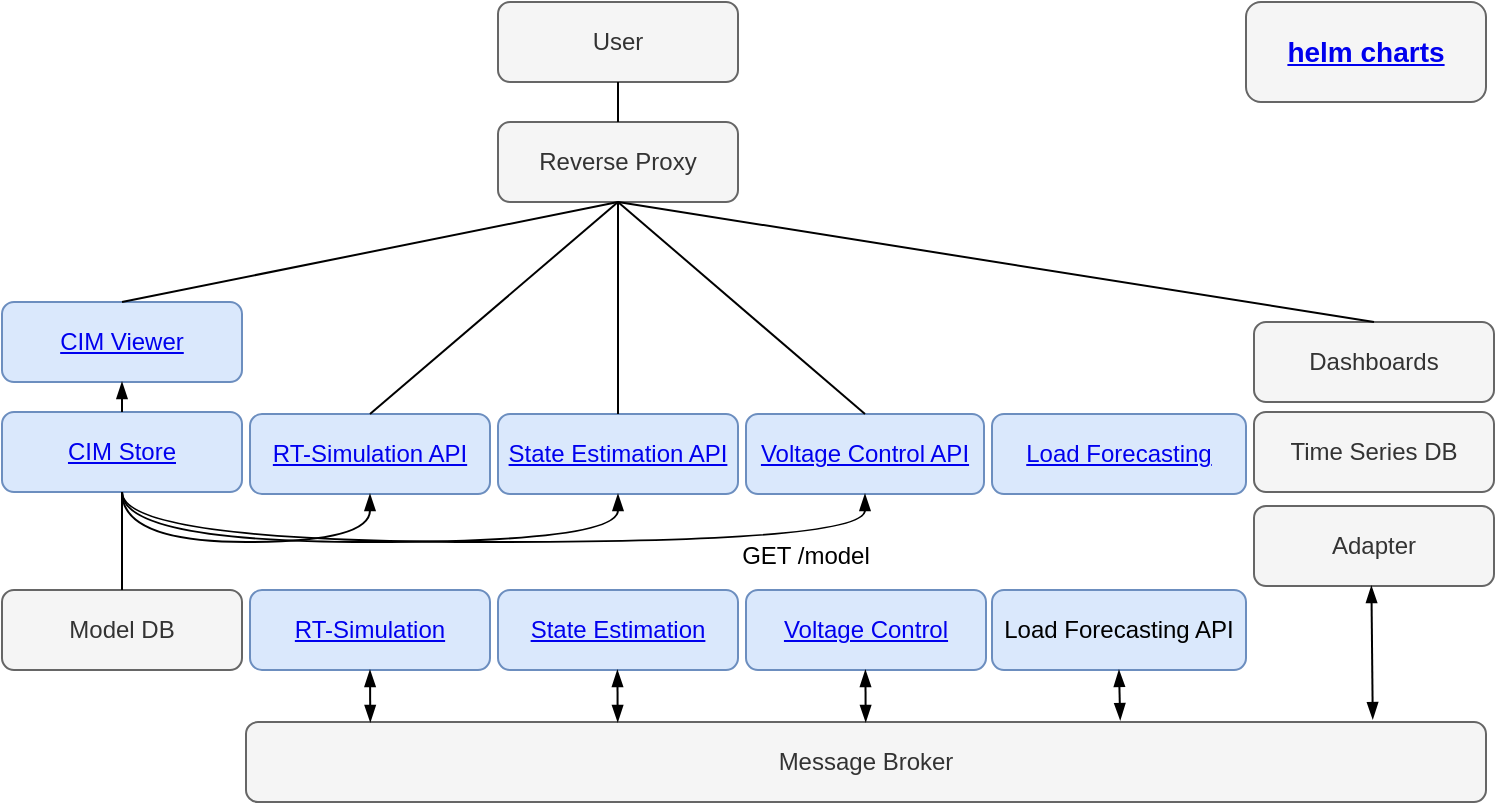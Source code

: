 <mxfile version="14.7.8" type="device"><diagram id="gURdAm7473Kixn--3_pB" name="Page-1"><mxGraphModel dx="1422" dy="737" grid="1" gridSize="10" guides="1" tooltips="1" connect="1" arrows="1" fold="1" page="1" pageScale="1" pageWidth="827" pageHeight="1169" math="0" shadow="0"><root><mxCell id="0"/><mxCell id="1" parent="0"/><mxCell id="arN97vPsORlynmhlWLA5-1" value="&lt;a href=&quot;https://github.com/sogno-platform/dpsim&quot;&gt;RT-Simulation&lt;/a&gt;" style="rounded=1;whiteSpace=wrap;html=1;fillColor=#dae8fc;strokeColor=#6c8ebf;" vertex="1" parent="1"><mxGeometry x="312" y="674" width="120" height="40" as="geometry"/></mxCell><mxCell id="arN97vPsORlynmhlWLA5-2" value="&lt;a href=&quot;https://github.com/sogno-platform/dpsim-service&quot;&gt;RT-Simulation API&lt;/a&gt;" style="rounded=1;whiteSpace=wrap;html=1;fillColor=#dae8fc;strokeColor=#6c8ebf;" vertex="1" parent="1"><mxGeometry x="312" y="586" width="120" height="40" as="geometry"/></mxCell><mxCell id="arN97vPsORlynmhlWLA5-3" value="&lt;a href=&quot;https://github.com/sogno-platform/pyvolt-service&quot;&gt;State Estimation API&lt;/a&gt;" style="rounded=1;whiteSpace=wrap;html=1;fillColor=#dae8fc;strokeColor=#6c8ebf;" vertex="1" parent="1"><mxGeometry x="436" y="586" width="120" height="40" as="geometry"/></mxCell><mxCell id="arN97vPsORlynmhlWLA5-4" value="&lt;a href=&quot;https://github.com/sogno-platform/pyvolt&quot;&gt;State Estimation&lt;/a&gt;" style="rounded=1;whiteSpace=wrap;html=1;fillColor=#dae8fc;strokeColor=#6c8ebf;" vertex="1" parent="1"><mxGeometry x="436" y="674" width="120" height="40" as="geometry"/></mxCell><mxCell id="arN97vPsORlynmhlWLA5-5" value="&lt;a href=&quot;https://github.com/sogno-platform/cim-service&quot;&gt;CIM Store&lt;/a&gt;" style="rounded=1;whiteSpace=wrap;html=1;fillColor=#dae8fc;strokeColor=#6c8ebf;" vertex="1" parent="1"><mxGeometry x="188" y="585" width="120" height="40" as="geometry"/></mxCell><mxCell id="arN97vPsORlynmhlWLA5-6" value="Model DB" style="rounded=1;whiteSpace=wrap;html=1;fillColor=#f5f5f5;strokeColor=#666666;fontColor=#333333;" vertex="1" parent="1"><mxGeometry x="188" y="674" width="120" height="40" as="geometry"/></mxCell><mxCell id="arN97vPsORlynmhlWLA5-7" value="&lt;a href=&quot;https://github.com/sogno-platform/pintura&quot;&gt;CIM Viewer&lt;/a&gt;" style="rounded=1;whiteSpace=wrap;html=1;fillColor=#dae8fc;strokeColor=#6c8ebf;" vertex="1" parent="1"><mxGeometry x="188" y="530" width="120" height="40" as="geometry"/></mxCell><mxCell id="arN97vPsORlynmhlWLA5-8" value="Message Broker" style="rounded=1;whiteSpace=wrap;html=1;fillColor=#f5f5f5;strokeColor=#666666;fontColor=#333333;" vertex="1" parent="1"><mxGeometry x="310" y="740" width="620" height="40" as="geometry"/></mxCell><mxCell id="arN97vPsORlynmhlWLA5-9" value="Adapter" style="rounded=1;whiteSpace=wrap;html=1;fillColor=#f5f5f5;strokeColor=#666666;fontColor=#333333;" vertex="1" parent="1"><mxGeometry x="814" y="632" width="120" height="40" as="geometry"/></mxCell><mxCell id="arN97vPsORlynmhlWLA5-10" value="Time Series DB" style="rounded=1;whiteSpace=wrap;html=1;fillColor=#f5f5f5;strokeColor=#666666;fontColor=#333333;" vertex="1" parent="1"><mxGeometry x="814" y="585" width="120" height="40" as="geometry"/></mxCell><mxCell id="arN97vPsORlynmhlWLA5-11" value="Dashboards" style="rounded=1;whiteSpace=wrap;html=1;fillColor=#f5f5f5;strokeColor=#666666;fontColor=#333333;" vertex="1" parent="1"><mxGeometry x="814" y="540" width="120" height="40" as="geometry"/></mxCell><mxCell id="arN97vPsORlynmhlWLA5-12" value="&lt;a href=&quot;https://github.com/sogno-platform/covee-service&quot;&gt;Voltage Control API&lt;/a&gt;" style="rounded=1;whiteSpace=wrap;html=1;fillColor=#dae8fc;strokeColor=#6c8ebf;" vertex="1" parent="1"><mxGeometry x="560" y="586" width="119" height="40" as="geometry"/></mxCell><mxCell id="arN97vPsORlynmhlWLA5-13" value="&lt;a href=&quot;https://github.com/sogno-platform/covee&quot;&gt;Voltage Control&lt;/a&gt;" style="rounded=1;whiteSpace=wrap;html=1;fillColor=#dae8fc;strokeColor=#6c8ebf;" vertex="1" parent="1"><mxGeometry x="560" y="674" width="120" height="40" as="geometry"/></mxCell><mxCell id="arN97vPsORlynmhlWLA5-14" value="" style="endArrow=blockThin;startArrow=blockThin;html=1;startFill=1;endFill=1;exitX=0.5;exitY=1;exitDx=0;exitDy=0;entryX=0.297;entryY=0;entryDx=0;entryDy=0;entryPerimeter=0;" edge="1" parent="1" source="arN97vPsORlynmhlWLA5-1"><mxGeometry width="50" height="50" relative="1" as="geometry"><mxPoint x="372" y="783" as="sourcePoint"/><mxPoint x="372.14" y="740" as="targetPoint"/></mxGeometry></mxCell><mxCell id="arN97vPsORlynmhlWLA5-15" value="" style="endArrow=blockThin;startArrow=blockThin;html=1;exitX=0.5;exitY=1;exitDx=0;exitDy=0;startFill=1;endFill=1;entryX=0.899;entryY=-0.036;entryDx=0;entryDy=0;entryPerimeter=0;" edge="1" parent="1"><mxGeometry width="50" height="50" relative="1" as="geometry"><mxPoint x="872.71" y="672" as="sourcePoint"/><mxPoint x="873.38" y="738.56" as="targetPoint"/></mxGeometry></mxCell><mxCell id="arN97vPsORlynmhlWLA5-16" value="" style="endArrow=blockThin;startArrow=none;html=1;exitX=0.5;exitY=1;exitDx=0;exitDy=0;startFill=0;endFill=1;edgeStyle=orthogonalEdgeStyle;curved=1;entryX=0.5;entryY=1;entryDx=0;entryDy=0;" edge="1" parent="1" source="arN97vPsORlynmhlWLA5-5" target="arN97vPsORlynmhlWLA5-2"><mxGeometry width="50" height="50" relative="1" as="geometry"><mxPoint x="402" y="545" as="sourcePoint"/><mxPoint x="402" y="520" as="targetPoint"/><Array as="points"><mxPoint x="248" y="650"/><mxPoint x="372" y="650"/></Array></mxGeometry></mxCell><mxCell id="arN97vPsORlynmhlWLA5-17" value="" style="endArrow=blockThin;startArrow=none;html=1;exitX=0.5;exitY=1;exitDx=0;exitDy=0;startFill=0;endFill=1;edgeStyle=orthogonalEdgeStyle;curved=1;entryX=0.5;entryY=1;entryDx=0;entryDy=0;" edge="1" parent="1" source="arN97vPsORlynmhlWLA5-5" target="arN97vPsORlynmhlWLA5-3"><mxGeometry width="50" height="50" relative="1" as="geometry"><mxPoint x="258" y="595" as="sourcePoint"/><mxPoint x="382" y="596" as="targetPoint"/><Array as="points"><mxPoint x="248" y="650"/><mxPoint x="496" y="650"/></Array></mxGeometry></mxCell><mxCell id="arN97vPsORlynmhlWLA5-18" value="GET /model" style="text;html=1;strokeColor=none;fillColor=none;align=center;verticalAlign=middle;whiteSpace=wrap;rounded=0;" vertex="1" parent="1"><mxGeometry x="552" y="647" width="76" height="20" as="geometry"/></mxCell><mxCell id="arN97vPsORlynmhlWLA5-19" value="" style="endArrow=blockThin;html=1;entryX=0.5;entryY=1;entryDx=0;entryDy=0;exitX=0.5;exitY=0;exitDx=0;exitDy=0;endFill=1;" edge="1" parent="1" source="arN97vPsORlynmhlWLA5-5" target="arN97vPsORlynmhlWLA5-7"><mxGeometry width="50" height="50" relative="1" as="geometry"><mxPoint x="482" y="660" as="sourcePoint"/><mxPoint x="532" y="610" as="targetPoint"/></mxGeometry></mxCell><mxCell id="arN97vPsORlynmhlWLA5-20" value="" style="endArrow=blockThin;startArrow=none;html=1;exitX=0.5;exitY=1;exitDx=0;exitDy=0;startFill=0;endFill=1;edgeStyle=orthogonalEdgeStyle;curved=1;entryX=0.5;entryY=1;entryDx=0;entryDy=0;" edge="1" parent="1" source="arN97vPsORlynmhlWLA5-5" target="arN97vPsORlynmhlWLA5-12"><mxGeometry width="50" height="50" relative="1" as="geometry"><mxPoint x="258" y="635" as="sourcePoint"/><mxPoint x="506" y="636" as="targetPoint"/><Array as="points"><mxPoint x="248" y="650"/><mxPoint x="620" y="650"/></Array></mxGeometry></mxCell><mxCell id="arN97vPsORlynmhlWLA5-21" value="" style="endArrow=none;html=1;entryX=0.5;entryY=1;entryDx=0;entryDy=0;exitX=0.5;exitY=0;exitDx=0;exitDy=0;" edge="1" parent="1" source="arN97vPsORlynmhlWLA5-6" target="arN97vPsORlynmhlWLA5-5"><mxGeometry width="50" height="50" relative="1" as="geometry"><mxPoint x="482" y="720" as="sourcePoint"/><mxPoint x="532" y="670" as="targetPoint"/></mxGeometry></mxCell><mxCell id="arN97vPsORlynmhlWLA5-22" value="" style="endArrow=blockThin;startArrow=blockThin;html=1;startFill=1;endFill=1;exitX=0.5;exitY=1;exitDx=0;exitDy=0;entryX=0.297;entryY=0;entryDx=0;entryDy=0;entryPerimeter=0;" edge="1" parent="1"><mxGeometry width="50" height="50" relative="1" as="geometry"><mxPoint x="495.71" y="714" as="sourcePoint"/><mxPoint x="495.85" y="740" as="targetPoint"/></mxGeometry></mxCell><mxCell id="arN97vPsORlynmhlWLA5-23" value="" style="endArrow=blockThin;startArrow=blockThin;html=1;startFill=1;endFill=1;exitX=0.5;exitY=1;exitDx=0;exitDy=0;entryX=0.297;entryY=0;entryDx=0;entryDy=0;entryPerimeter=0;" edge="1" parent="1"><mxGeometry width="50" height="50" relative="1" as="geometry"><mxPoint x="619.71" y="714" as="sourcePoint"/><mxPoint x="619.85" y="740" as="targetPoint"/></mxGeometry></mxCell><mxCell id="arN97vPsORlynmhlWLA5-24" value="Reverse Proxy" style="rounded=1;whiteSpace=wrap;html=1;fillColor=#f5f5f5;strokeColor=#666666;fontColor=#333333;" vertex="1" parent="1"><mxGeometry x="436" y="440" width="120" height="40" as="geometry"/></mxCell><mxCell id="arN97vPsORlynmhlWLA5-25" value="User" style="rounded=1;whiteSpace=wrap;html=1;fillColor=#f5f5f5;strokeColor=#666666;fontColor=#333333;" vertex="1" parent="1"><mxGeometry x="436" y="380" width="120" height="40" as="geometry"/></mxCell><mxCell id="arN97vPsORlynmhlWLA5-26" value="" style="endArrow=none;html=1;entryX=0.5;entryY=1;entryDx=0;entryDy=0;exitX=0.5;exitY=0;exitDx=0;exitDy=0;" edge="1" parent="1" source="arN97vPsORlynmhlWLA5-2" target="arN97vPsORlynmhlWLA5-24"><mxGeometry width="50" height="50" relative="1" as="geometry"><mxPoint x="482" y="610" as="sourcePoint"/><mxPoint x="532" y="560" as="targetPoint"/></mxGeometry></mxCell><mxCell id="arN97vPsORlynmhlWLA5-27" value="" style="endArrow=none;html=1;entryX=0.5;entryY=1;entryDx=0;entryDy=0;exitX=0.5;exitY=0;exitDx=0;exitDy=0;" edge="1" parent="1" source="arN97vPsORlynmhlWLA5-3" target="arN97vPsORlynmhlWLA5-24"><mxGeometry width="50" height="50" relative="1" as="geometry"><mxPoint x="382" y="596" as="sourcePoint"/><mxPoint x="482" y="520" as="targetPoint"/></mxGeometry></mxCell><mxCell id="arN97vPsORlynmhlWLA5-28" value="" style="endArrow=none;html=1;entryX=0.5;entryY=1;entryDx=0;entryDy=0;exitX=0.5;exitY=0;exitDx=0;exitDy=0;" edge="1" parent="1" source="arN97vPsORlynmhlWLA5-12" target="arN97vPsORlynmhlWLA5-24"><mxGeometry width="50" height="50" relative="1" as="geometry"><mxPoint x="506" y="596" as="sourcePoint"/><mxPoint x="482" y="520" as="targetPoint"/></mxGeometry></mxCell><mxCell id="arN97vPsORlynmhlWLA5-29" value="" style="endArrow=none;html=1;entryX=0.5;entryY=1;entryDx=0;entryDy=0;exitX=0.5;exitY=0;exitDx=0;exitDy=0;" edge="1" parent="1" source="arN97vPsORlynmhlWLA5-7" target="arN97vPsORlynmhlWLA5-24"><mxGeometry width="50" height="50" relative="1" as="geometry"><mxPoint x="382" y="596" as="sourcePoint"/><mxPoint x="502" y="500" as="targetPoint"/></mxGeometry></mxCell><mxCell id="arN97vPsORlynmhlWLA5-30" value="" style="endArrow=none;html=1;entryX=0.5;entryY=1;entryDx=0;entryDy=0;exitX=0.5;exitY=0;exitDx=0;exitDy=0;" edge="1" parent="1" source="arN97vPsORlynmhlWLA5-11" target="arN97vPsORlynmhlWLA5-24"><mxGeometry width="50" height="50" relative="1" as="geometry"><mxPoint x="628" y="596" as="sourcePoint"/><mxPoint x="628" y="490" as="targetPoint"/></mxGeometry></mxCell><mxCell id="arN97vPsORlynmhlWLA5-31" value="" style="endArrow=none;html=1;entryX=0.5;entryY=1;entryDx=0;entryDy=0;exitX=0.5;exitY=0;exitDx=0;exitDy=0;" edge="1" parent="1" source="arN97vPsORlynmhlWLA5-24" target="arN97vPsORlynmhlWLA5-25"><mxGeometry width="50" height="50" relative="1" as="geometry"><mxPoint x="629.5" y="596" as="sourcePoint"/><mxPoint x="506" y="490" as="targetPoint"/></mxGeometry></mxCell><mxCell id="arN97vPsORlynmhlWLA5-32" value="&lt;a href=&quot;https://github.com/sogno-platform/helm-charts&quot;&gt;helm charts&lt;/a&gt;" style="rounded=1;whiteSpace=wrap;html=1;fillColor=#f5f5f5;strokeColor=#666666;fontColor=#333333;fontSize=14;fontStyle=1" vertex="1" parent="1"><mxGeometry x="810" y="380" width="120" height="50" as="geometry"/></mxCell><mxCell id="arN97vPsORlynmhlWLA5-33" value="&lt;a href=&quot;https://github.com/sogno-platform/proloaf&quot;&gt;Load Forecasting&lt;/a&gt;" style="rounded=1;whiteSpace=wrap;html=1;fillColor=#dae8fc;strokeColor=#6c8ebf;" vertex="1" parent="1"><mxGeometry x="683" y="586" width="127" height="40" as="geometry"/></mxCell><mxCell id="arN97vPsORlynmhlWLA5-34" value="Load Forecasting API" style="rounded=1;whiteSpace=wrap;html=1;fillColor=#dae8fc;strokeColor=#6c8ebf;" vertex="1" parent="1"><mxGeometry x="683" y="674" width="127" height="40" as="geometry"/></mxCell><mxCell id="arN97vPsORlynmhlWLA5-35" value="" style="endArrow=blockThin;startArrow=blockThin;html=1;startFill=1;endFill=1;exitX=0.5;exitY=1;exitDx=0;exitDy=0;entryX=0.705;entryY=-0.025;entryDx=0;entryDy=0;entryPerimeter=0;" edge="1" parent="1" source="arN97vPsORlynmhlWLA5-34" target="arN97vPsORlynmhlWLA5-8"><mxGeometry width="50" height="50" relative="1" as="geometry"><mxPoint x="629.71" y="724" as="sourcePoint"/><mxPoint x="629.85" y="750" as="targetPoint"/></mxGeometry></mxCell></root></mxGraphModel></diagram></mxfile>